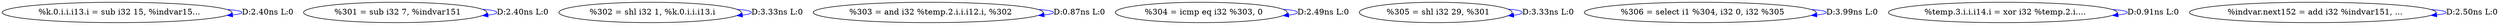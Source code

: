 digraph {
Node0x36ee500[label="  %k.0.i.i.i13.i = sub i32 15, %indvar15..."];
Node0x36ee500 -> Node0x36ee500[label="D:2.40ns L:0",color=blue];
Node0x36ee5e0[label="  %301 = sub i32 7, %indvar151"];
Node0x36ee5e0 -> Node0x36ee5e0[label="D:2.40ns L:0",color=blue];
Node0x36ee6c0[label="  %302 = shl i32 1, %k.0.i.i.i13.i"];
Node0x36ee6c0 -> Node0x36ee6c0[label="D:3.33ns L:0",color=blue];
Node0x36ee7a0[label="  %303 = and i32 %temp.2.i.i.i12.i, %302"];
Node0x36ee7a0 -> Node0x36ee7a0[label="D:0.87ns L:0",color=blue];
Node0x36ee880[label="  %304 = icmp eq i32 %303, 0"];
Node0x36ee880 -> Node0x36ee880[label="D:2.49ns L:0",color=blue];
Node0x36ee960[label="  %305 = shl i32 29, %301"];
Node0x36ee960 -> Node0x36ee960[label="D:3.33ns L:0",color=blue];
Node0x36eea40[label="  %306 = select i1 %304, i32 0, i32 %305"];
Node0x36eea40 -> Node0x36eea40[label="D:3.99ns L:0",color=blue];
Node0x36eeb20[label="  %temp.3.i.i.i14.i = xor i32 %temp.2.i...."];
Node0x36eeb20 -> Node0x36eeb20[label="D:0.91ns L:0",color=blue];
Node0x36eec00[label="  %indvar.next152 = add i32 %indvar151, ..."];
Node0x36eec00 -> Node0x36eec00[label="D:2.50ns L:0",color=blue];
}
